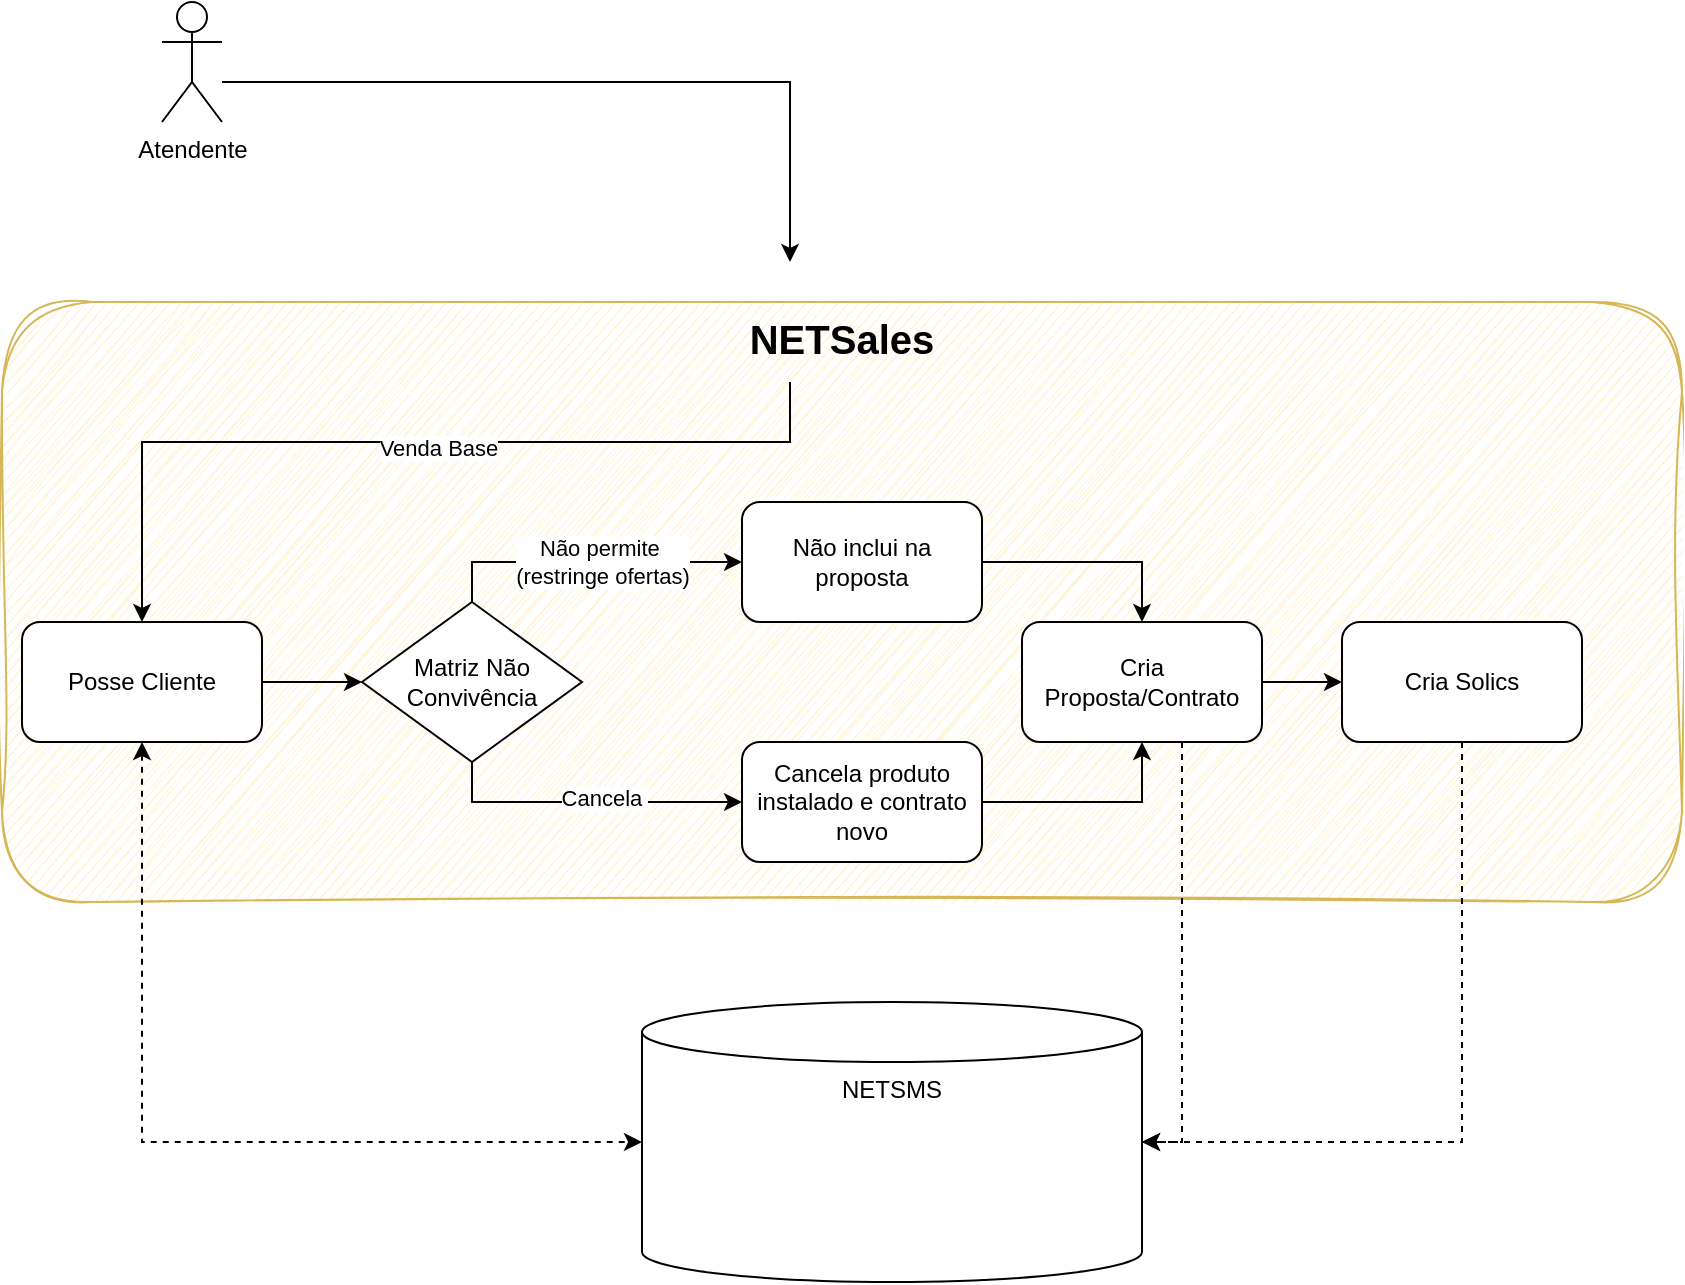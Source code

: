 <mxfile version="26.2.12">
  <diagram name="Página-1" id="9TJQbMhRa7MG7IqWD8t9">
    <mxGraphModel dx="1044" dy="527" grid="1" gridSize="10" guides="1" tooltips="1" connect="1" arrows="1" fold="1" page="1" pageScale="1" pageWidth="827" pageHeight="1169" math="0" shadow="0">
      <root>
        <mxCell id="0" />
        <mxCell id="1" parent="0" />
        <mxCell id="DxqVf7lcdv-91jwjmxCh-33" value="&lt;b&gt;&lt;font style=&quot;font-size: 20px;&quot;&gt;NETSales&lt;/font&gt;&lt;/b&gt;" style="rounded=1;whiteSpace=wrap;html=1;fillColor=#fff2cc;strokeColor=#d6b656;sketch=1;curveFitting=1;jiggle=2;verticalAlign=top;" vertex="1" parent="1">
          <mxGeometry x="20" y="170" width="840" height="300" as="geometry" />
        </mxCell>
        <mxCell id="DxqVf7lcdv-91jwjmxCh-29" style="edgeStyle=orthogonalEdgeStyle;rounded=0;orthogonalLoop=1;jettySize=auto;html=1;entryX=0.5;entryY=0;entryDx=0;entryDy=0;" edge="1" parent="1" source="DxqVf7lcdv-91jwjmxCh-1">
          <mxGeometry relative="1" as="geometry">
            <mxPoint x="414" y="150" as="targetPoint" />
            <Array as="points">
              <mxPoint x="414" y="60" />
            </Array>
          </mxGeometry>
        </mxCell>
        <mxCell id="DxqVf7lcdv-91jwjmxCh-1" value="Atendente" style="shape=umlActor;verticalLabelPosition=bottom;verticalAlign=top;html=1;outlineConnect=0;" vertex="1" parent="1">
          <mxGeometry x="100" y="20" width="30" height="60" as="geometry" />
        </mxCell>
        <mxCell id="DxqVf7lcdv-91jwjmxCh-30" style="edgeStyle=orthogonalEdgeStyle;rounded=0;orthogonalLoop=1;jettySize=auto;html=1;entryX=0.5;entryY=0;entryDx=0;entryDy=0;" edge="1" parent="1" target="DxqVf7lcdv-91jwjmxCh-11">
          <mxGeometry relative="1" as="geometry">
            <mxPoint x="414" y="210" as="sourcePoint" />
            <Array as="points">
              <mxPoint x="414" y="240" />
              <mxPoint x="90" y="240" />
            </Array>
          </mxGeometry>
        </mxCell>
        <mxCell id="DxqVf7lcdv-91jwjmxCh-31" value="Venda Base" style="edgeLabel;html=1;align=center;verticalAlign=middle;resizable=0;points=[];" vertex="1" connectable="0" parent="DxqVf7lcdv-91jwjmxCh-30">
          <mxGeometry x="-0.07" y="3" relative="1" as="geometry">
            <mxPoint as="offset" />
          </mxGeometry>
        </mxCell>
        <mxCell id="DxqVf7lcdv-91jwjmxCh-13" style="edgeStyle=orthogonalEdgeStyle;rounded=0;orthogonalLoop=1;jettySize=auto;html=1;entryX=0;entryY=0.5;entryDx=0;entryDy=0;" edge="1" parent="1" source="DxqVf7lcdv-91jwjmxCh-10" target="DxqVf7lcdv-91jwjmxCh-12">
          <mxGeometry relative="1" as="geometry">
            <Array as="points">
              <mxPoint x="255" y="300" />
            </Array>
          </mxGeometry>
        </mxCell>
        <mxCell id="DxqVf7lcdv-91jwjmxCh-14" value="Não permite&amp;nbsp;&lt;div&gt;(restringe ofertas)&lt;/div&gt;" style="edgeLabel;html=1;align=center;verticalAlign=middle;resizable=0;points=[];" vertex="1" connectable="0" parent="DxqVf7lcdv-91jwjmxCh-13">
          <mxGeometry x="-0.166" relative="1" as="geometry">
            <mxPoint x="20" as="offset" />
          </mxGeometry>
        </mxCell>
        <mxCell id="DxqVf7lcdv-91jwjmxCh-16" style="edgeStyle=orthogonalEdgeStyle;rounded=0;orthogonalLoop=1;jettySize=auto;html=1;entryX=0;entryY=0.5;entryDx=0;entryDy=0;" edge="1" parent="1" source="DxqVf7lcdv-91jwjmxCh-10" target="DxqVf7lcdv-91jwjmxCh-15">
          <mxGeometry relative="1" as="geometry">
            <Array as="points">
              <mxPoint x="255" y="420" />
            </Array>
          </mxGeometry>
        </mxCell>
        <mxCell id="DxqVf7lcdv-91jwjmxCh-18" value="Cancela&amp;nbsp;" style="edgeLabel;html=1;align=center;verticalAlign=middle;resizable=0;points=[];" vertex="1" connectable="0" parent="DxqVf7lcdv-91jwjmxCh-16">
          <mxGeometry x="0.112" y="2" relative="1" as="geometry">
            <mxPoint as="offset" />
          </mxGeometry>
        </mxCell>
        <mxCell id="DxqVf7lcdv-91jwjmxCh-10" value="Matriz Não Convivência" style="rhombus;whiteSpace=wrap;html=1;" vertex="1" parent="1">
          <mxGeometry x="200" y="320" width="110" height="80" as="geometry" />
        </mxCell>
        <mxCell id="DxqVf7lcdv-91jwjmxCh-17" style="edgeStyle=orthogonalEdgeStyle;rounded=0;orthogonalLoop=1;jettySize=auto;html=1;" edge="1" parent="1" source="DxqVf7lcdv-91jwjmxCh-11" target="DxqVf7lcdv-91jwjmxCh-10">
          <mxGeometry relative="1" as="geometry" />
        </mxCell>
        <mxCell id="DxqVf7lcdv-91jwjmxCh-11" value="Posse Cliente" style="rounded=1;whiteSpace=wrap;html=1;" vertex="1" parent="1">
          <mxGeometry x="30" y="330" width="120" height="60" as="geometry" />
        </mxCell>
        <mxCell id="DxqVf7lcdv-91jwjmxCh-21" style="edgeStyle=orthogonalEdgeStyle;rounded=0;orthogonalLoop=1;jettySize=auto;html=1;entryX=0.5;entryY=0;entryDx=0;entryDy=0;" edge="1" parent="1" source="DxqVf7lcdv-91jwjmxCh-12" target="DxqVf7lcdv-91jwjmxCh-19">
          <mxGeometry relative="1" as="geometry" />
        </mxCell>
        <mxCell id="DxqVf7lcdv-91jwjmxCh-12" value="Não inclui na proposta" style="rounded=1;whiteSpace=wrap;html=1;" vertex="1" parent="1">
          <mxGeometry x="390" y="270" width="120" height="60" as="geometry" />
        </mxCell>
        <mxCell id="DxqVf7lcdv-91jwjmxCh-22" style="edgeStyle=orthogonalEdgeStyle;rounded=0;orthogonalLoop=1;jettySize=auto;html=1;entryX=0.5;entryY=1;entryDx=0;entryDy=0;" edge="1" parent="1" source="DxqVf7lcdv-91jwjmxCh-15" target="DxqVf7lcdv-91jwjmxCh-19">
          <mxGeometry relative="1" as="geometry" />
        </mxCell>
        <mxCell id="DxqVf7lcdv-91jwjmxCh-15" value="Cancela produto instalado e contrato novo" style="rounded=1;whiteSpace=wrap;html=1;" vertex="1" parent="1">
          <mxGeometry x="390" y="390" width="120" height="60" as="geometry" />
        </mxCell>
        <mxCell id="DxqVf7lcdv-91jwjmxCh-23" style="edgeStyle=orthogonalEdgeStyle;rounded=0;orthogonalLoop=1;jettySize=auto;html=1;entryX=0;entryY=0.5;entryDx=0;entryDy=0;" edge="1" parent="1" source="DxqVf7lcdv-91jwjmxCh-19" target="DxqVf7lcdv-91jwjmxCh-20">
          <mxGeometry relative="1" as="geometry" />
        </mxCell>
        <mxCell id="DxqVf7lcdv-91jwjmxCh-19" value="Cria Proposta/Contrato" style="rounded=1;whiteSpace=wrap;html=1;" vertex="1" parent="1">
          <mxGeometry x="530" y="330" width="120" height="60" as="geometry" />
        </mxCell>
        <mxCell id="DxqVf7lcdv-91jwjmxCh-20" value="Cria Solics" style="rounded=1;whiteSpace=wrap;html=1;" vertex="1" parent="1">
          <mxGeometry x="690" y="330" width="120" height="60" as="geometry" />
        </mxCell>
        <mxCell id="DxqVf7lcdv-91jwjmxCh-24" value="NETSMS" style="shape=cylinder3;whiteSpace=wrap;html=1;boundedLbl=1;backgroundOutline=1;size=15;verticalAlign=top;" vertex="1" parent="1">
          <mxGeometry x="340" y="520" width="250" height="140" as="geometry" />
        </mxCell>
        <mxCell id="DxqVf7lcdv-91jwjmxCh-26" style="edgeStyle=orthogonalEdgeStyle;rounded=0;orthogonalLoop=1;jettySize=auto;html=1;entryX=0;entryY=0.5;entryDx=0;entryDy=0;entryPerimeter=0;startArrow=classic;startFill=1;dashed=1;" edge="1" parent="1" source="DxqVf7lcdv-91jwjmxCh-11" target="DxqVf7lcdv-91jwjmxCh-24">
          <mxGeometry relative="1" as="geometry">
            <Array as="points">
              <mxPoint x="90" y="590" />
            </Array>
          </mxGeometry>
        </mxCell>
        <mxCell id="DxqVf7lcdv-91jwjmxCh-27" style="edgeStyle=orthogonalEdgeStyle;rounded=0;orthogonalLoop=1;jettySize=auto;html=1;entryX=1;entryY=0.5;entryDx=0;entryDy=0;entryPerimeter=0;dashed=1;" edge="1" parent="1" source="DxqVf7lcdv-91jwjmxCh-19" target="DxqVf7lcdv-91jwjmxCh-24">
          <mxGeometry relative="1" as="geometry">
            <Array as="points">
              <mxPoint x="610" y="590" />
            </Array>
          </mxGeometry>
        </mxCell>
        <mxCell id="DxqVf7lcdv-91jwjmxCh-28" style="edgeStyle=orthogonalEdgeStyle;rounded=0;orthogonalLoop=1;jettySize=auto;html=1;entryX=1;entryY=0.5;entryDx=0;entryDy=0;entryPerimeter=0;dashed=1;" edge="1" parent="1" source="DxqVf7lcdv-91jwjmxCh-20" target="DxqVf7lcdv-91jwjmxCh-24">
          <mxGeometry relative="1" as="geometry">
            <Array as="points">
              <mxPoint x="750" y="590" />
            </Array>
          </mxGeometry>
        </mxCell>
      </root>
    </mxGraphModel>
  </diagram>
</mxfile>
